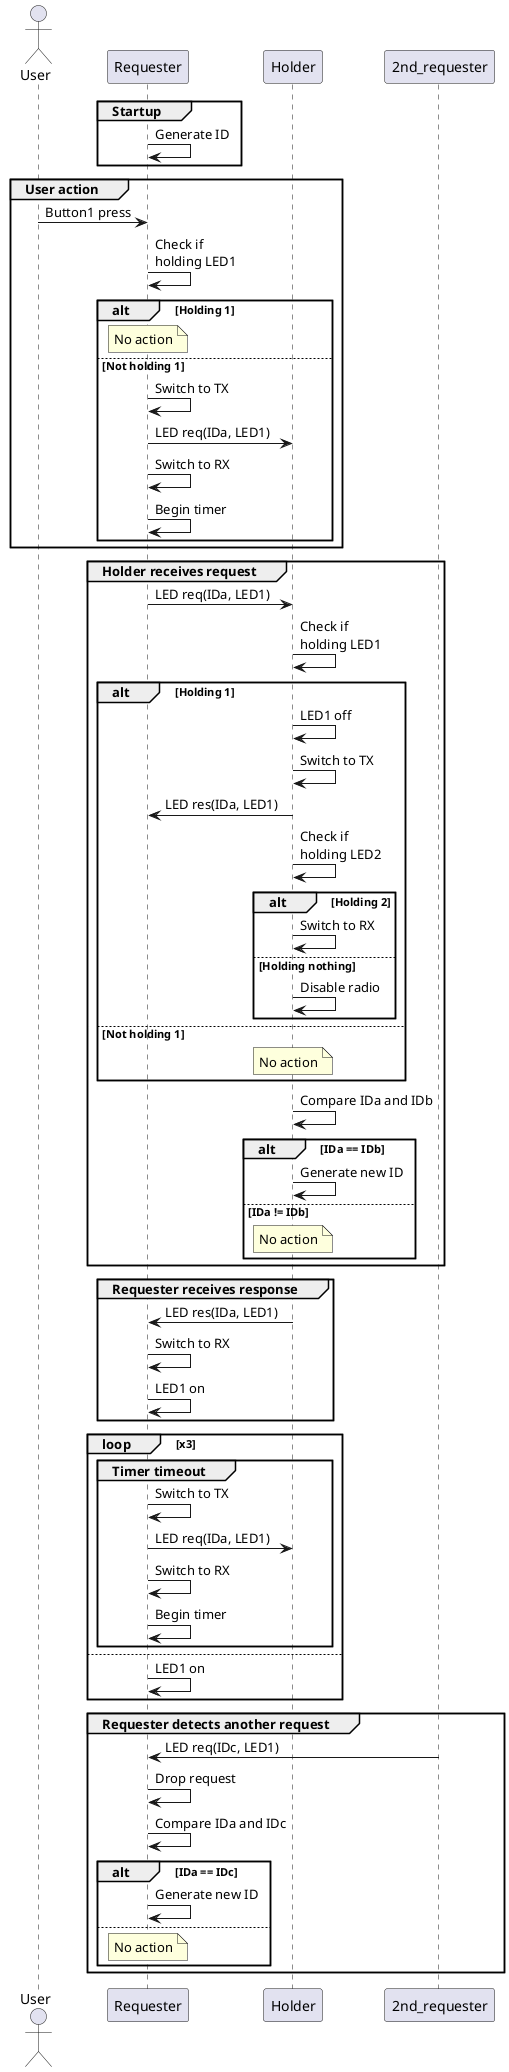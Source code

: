 @startuml sequence-diagram

actor User
participant Requester as a
participant Holder as b
participant 2nd_requester as c

group Startup
    a -> a: Generate ID
end

group User action
    User -> a: Button1 press
    a -> a: Check if\nholding LED1

    alt Holding 1
        note over a: No action
    else Not holding 1
        a -> a: Switch to TX
        a -> b: LED req(IDa, LED1)
        a -> a: Switch to RX
        a -> a: Begin timer
    end

end

group Holder receives request
    a -> b: LED req(IDa, LED1)
    b -> b: Check if\nholding LED1

    alt Holding 1
        b -> b: LED1 off
        b -> b: Switch to TX
        b -> a: LED res(IDa, LED1)
        b -> b: Check if\nholding LED2

        alt Holding 2
            b -> b: Switch to RX
        else Holding nothing
            b -> b: Disable radio
        end

    else Not holding 1
        note over b: No action
    end

    b -> b: Compare IDa and IDb

    alt IDa == IDb
        b -> b: Generate new ID
    else IDa != IDb
        note over b: No action
    end

end

group Requester receives response
    b -> a: LED res(IDa, LED1)
    a -> a: Switch to RX
    a -> a: LED1 on
end

loop x3

    group Timer timeout
        a -> a: Switch to TX
        a -> b: LED req(IDa, LED1)
        a -> a: Switch to RX
        a -> a: Begin timer
    end

else
    a -> a: LED1 on
end

group Requester detects another request
    c -> a: LED req(IDc, LED1)
    a -> a: Drop request
    a -> a: Compare IDa and IDc

    alt IDa == IDc
        a -> a: Generate new ID
    else
        note over a: No action
    end

end

@enduml